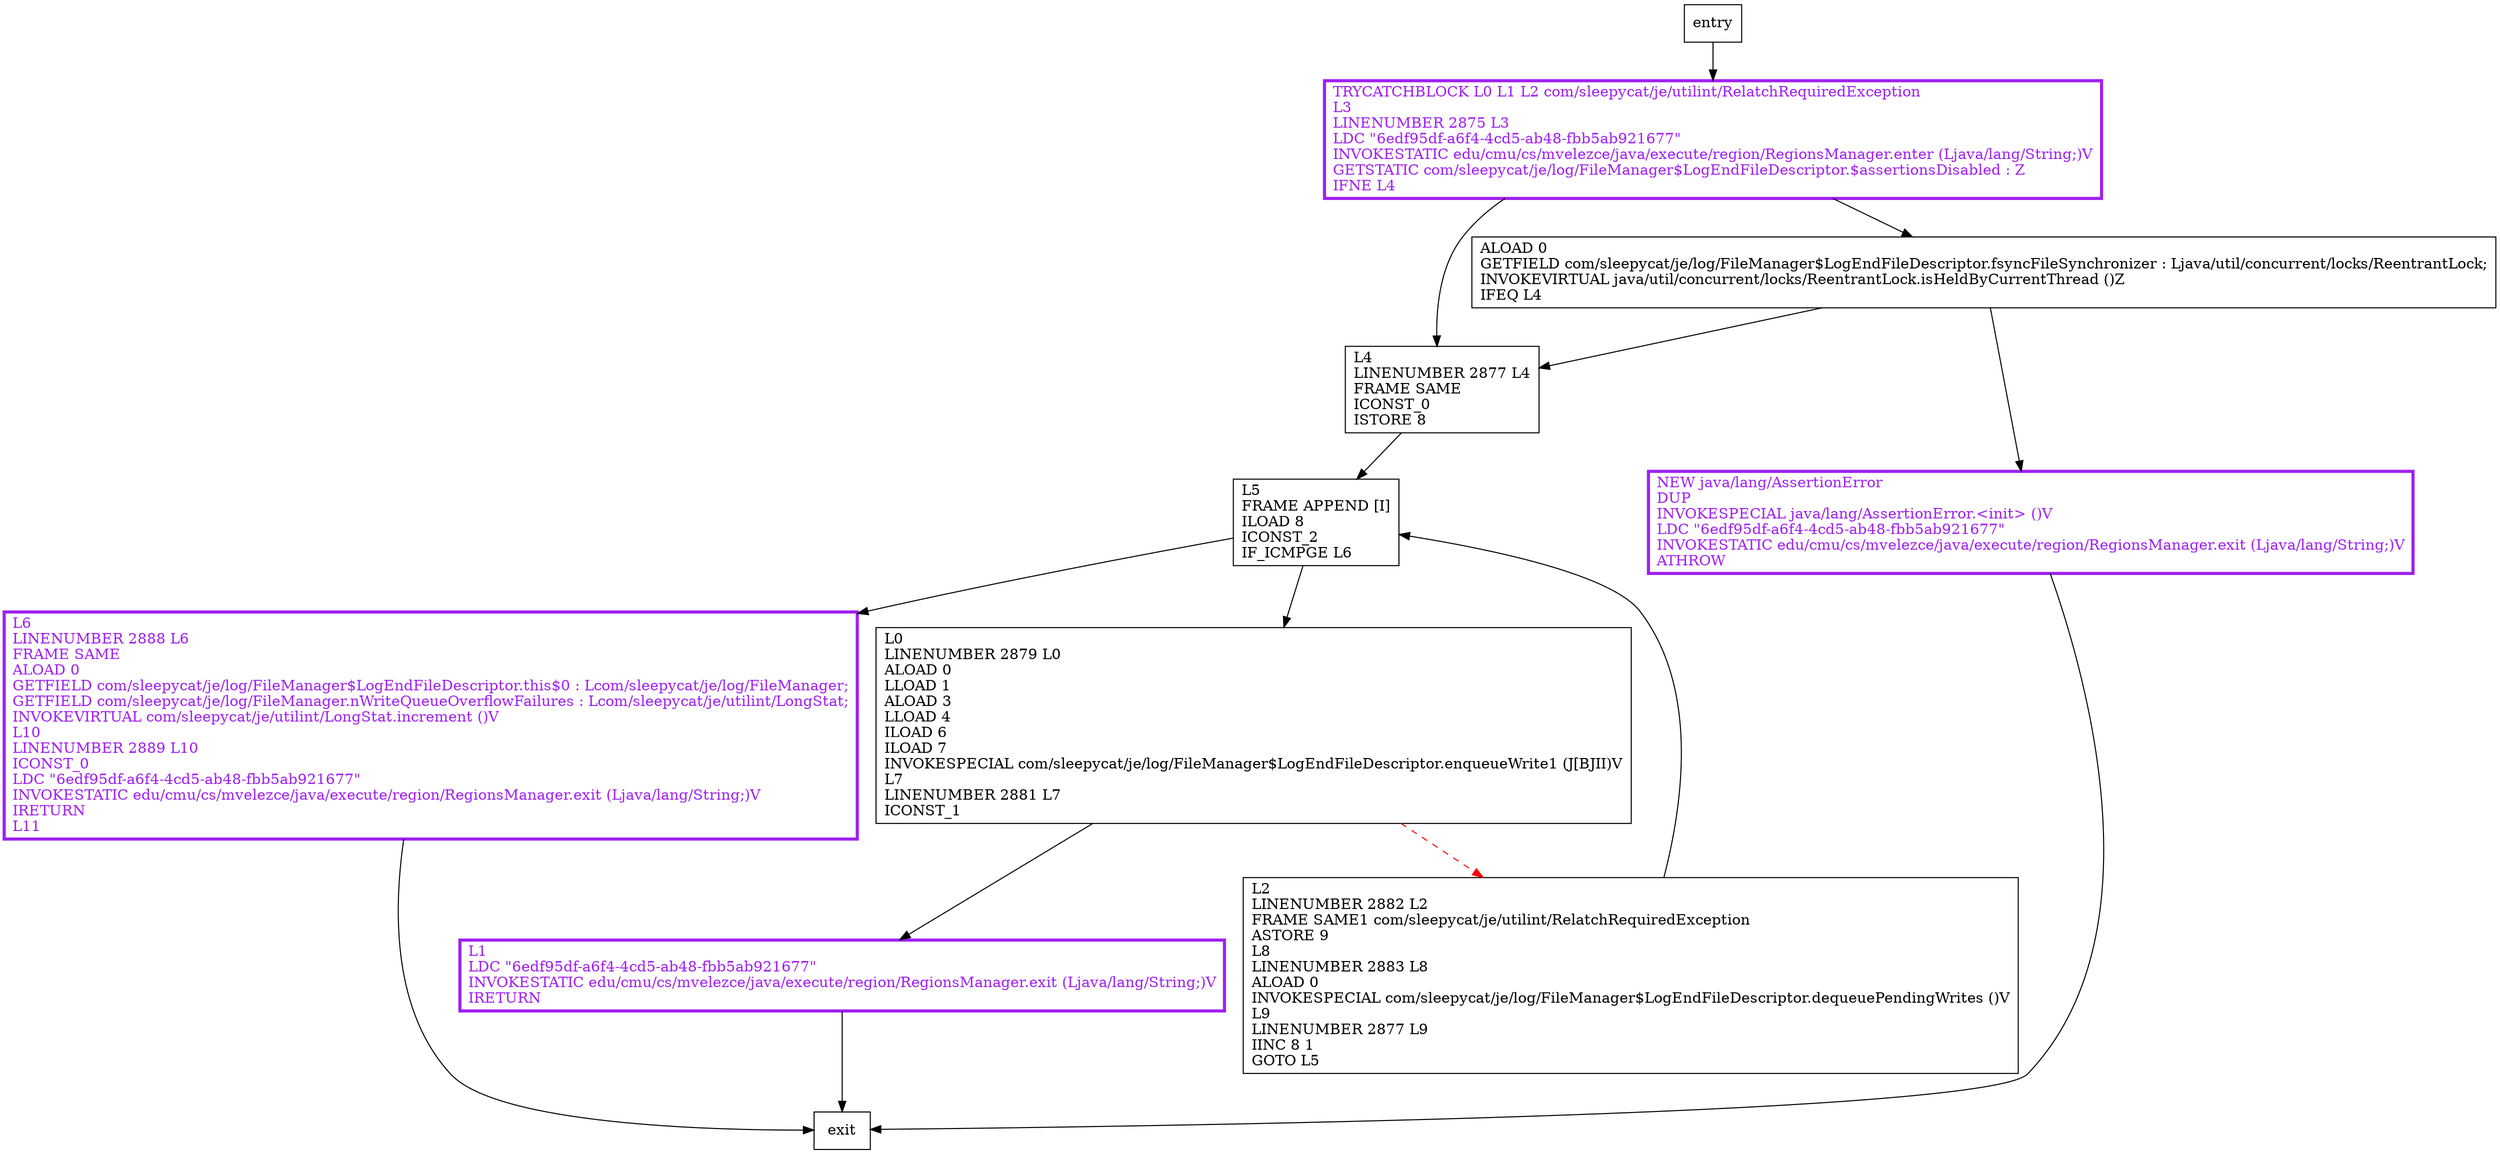 digraph enqueueWrite {
node [shape=record];
1624770581 [label="L4\lLINENUMBER 2877 L4\lFRAME SAME\lICONST_0\lISTORE 8\l"];
1298380637 [label="L6\lLINENUMBER 2888 L6\lFRAME SAME\lALOAD 0\lGETFIELD com/sleepycat/je/log/FileManager$LogEndFileDescriptor.this$0 : Lcom/sleepycat/je/log/FileManager;\lGETFIELD com/sleepycat/je/log/FileManager.nWriteQueueOverflowFailures : Lcom/sleepycat/je/utilint/LongStat;\lINVOKEVIRTUAL com/sleepycat/je/utilint/LongStat.increment ()V\lL10\lLINENUMBER 2889 L10\lICONST_0\lLDC \"6edf95df-a6f4-4cd5-ab48-fbb5ab921677\"\lINVOKESTATIC edu/cmu/cs/mvelezce/java/execute/region/RegionsManager.exit (Ljava/lang/String;)V\lIRETURN\lL11\l"];
1135050332 [label="L1\lLDC \"6edf95df-a6f4-4cd5-ab48-fbb5ab921677\"\lINVOKESTATIC edu/cmu/cs/mvelezce/java/execute/region/RegionsManager.exit (Ljava/lang/String;)V\lIRETURN\l"];
1163903610 [label="L0\lLINENUMBER 2879 L0\lALOAD 0\lLLOAD 1\lALOAD 3\lLLOAD 4\lILOAD 6\lILOAD 7\lINVOKESPECIAL com/sleepycat/je/log/FileManager$LogEndFileDescriptor.enqueueWrite1 (J[BJII)V\lL7\lLINENUMBER 2881 L7\lICONST_1\l"];
587369153 [label="NEW java/lang/AssertionError\lDUP\lINVOKESPECIAL java/lang/AssertionError.\<init\> ()V\lLDC \"6edf95df-a6f4-4cd5-ab48-fbb5ab921677\"\lINVOKESTATIC edu/cmu/cs/mvelezce/java/execute/region/RegionsManager.exit (Ljava/lang/String;)V\lATHROW\l"];
558709295 [label="TRYCATCHBLOCK L0 L1 L2 com/sleepycat/je/utilint/RelatchRequiredException\lL3\lLINENUMBER 2875 L3\lLDC \"6edf95df-a6f4-4cd5-ab48-fbb5ab921677\"\lINVOKESTATIC edu/cmu/cs/mvelezce/java/execute/region/RegionsManager.enter (Ljava/lang/String;)V\lGETSTATIC com/sleepycat/je/log/FileManager$LogEndFileDescriptor.$assertionsDisabled : Z\lIFNE L4\l"];
680313705 [label="L2\lLINENUMBER 2882 L2\lFRAME SAME1 com/sleepycat/je/utilint/RelatchRequiredException\lASTORE 9\lL8\lLINENUMBER 2883 L8\lALOAD 0\lINVOKESPECIAL com/sleepycat/je/log/FileManager$LogEndFileDescriptor.dequeuePendingWrites ()V\lL9\lLINENUMBER 2877 L9\lIINC 8 1\lGOTO L5\l"];
1834713667 [label="L5\lFRAME APPEND [I]\lILOAD 8\lICONST_2\lIF_ICMPGE L6\l"];
1529829990 [label="ALOAD 0\lGETFIELD com/sleepycat/je/log/FileManager$LogEndFileDescriptor.fsyncFileSynchronizer : Ljava/util/concurrent/locks/ReentrantLock;\lINVOKEVIRTUAL java/util/concurrent/locks/ReentrantLock.isHeldByCurrentThread ()Z\lIFEQ L4\l"];
entry;
exit;
1624770581 -> 1834713667
1298380637 -> exit
entry -> 558709295
1135050332 -> exit
1163903610 -> 1135050332
1163903610 -> 680313705 [style=dashed, color=red]
587369153 -> exit
558709295 -> 1624770581
558709295 -> 1529829990
680313705 -> 1834713667
1834713667 -> 1298380637
1834713667 -> 1163903610
1529829990 -> 1624770581
1529829990 -> 587369153
1298380637[fontcolor="purple", penwidth=3, color="purple"];
1135050332[fontcolor="purple", penwidth=3, color="purple"];
587369153[fontcolor="purple", penwidth=3, color="purple"];
558709295[fontcolor="purple", penwidth=3, color="purple"];
}
